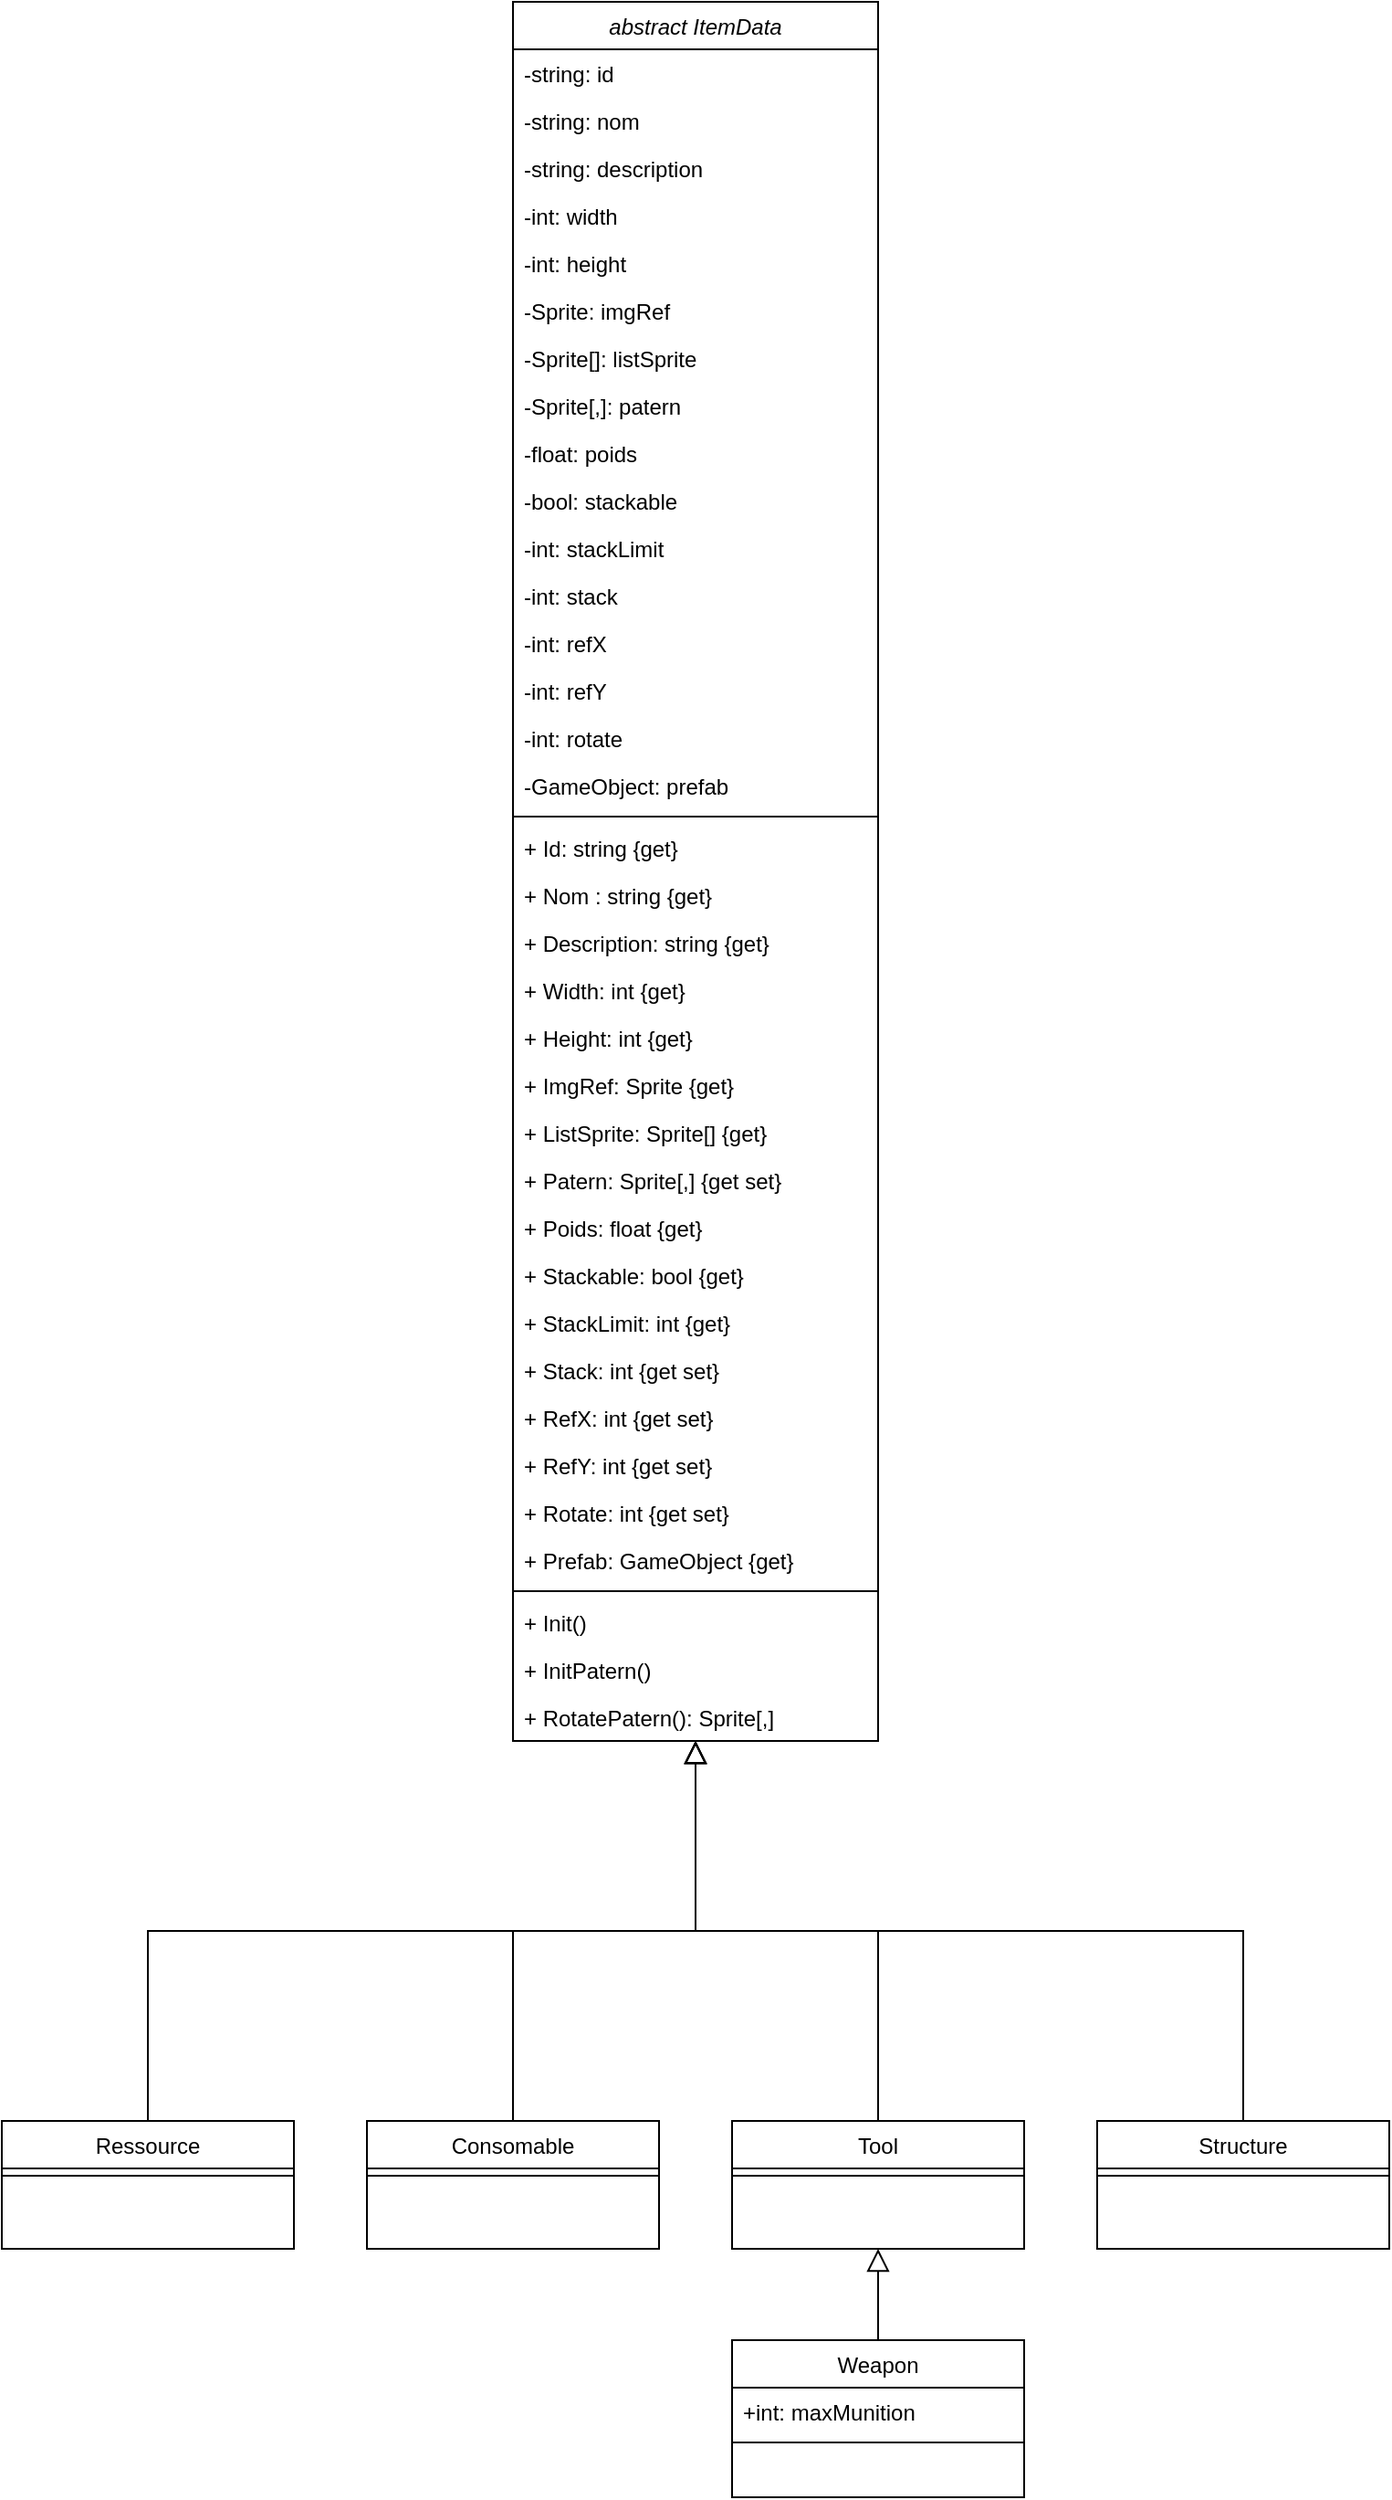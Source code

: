 <mxfile version="24.7.8">
  <diagram name="Item" id="GBWKPSuwXsQC6E5oxjUL">
    <mxGraphModel dx="1882" dy="1108" grid="1" gridSize="10" guides="1" tooltips="1" connect="1" arrows="1" fold="1" page="1" pageScale="1" pageWidth="827" pageHeight="1169" math="0" shadow="0">
      <root>
        <mxCell id="0" />
        <mxCell id="1" parent="0" />
        <mxCell id="X3S-EdGtiEpr1yEXmVk5-1" value="abstract ItemData" style="swimlane;fontStyle=2;align=center;verticalAlign=top;childLayout=stackLayout;horizontal=1;startSize=26;horizontalStack=0;resizeParent=1;resizeLast=0;collapsible=1;marginBottom=0;rounded=0;shadow=0;strokeWidth=1;" vertex="1" parent="1">
          <mxGeometry x="320" y="40" width="200" height="952" as="geometry">
            <mxRectangle x="230" y="140" width="160" height="26" as="alternateBounds" />
          </mxGeometry>
        </mxCell>
        <mxCell id="X3S-EdGtiEpr1yEXmVk5-2" value="-string: id" style="text;align=left;verticalAlign=top;spacingLeft=4;spacingRight=4;overflow=hidden;rotatable=0;points=[[0,0.5],[1,0.5]];portConstraint=eastwest;" vertex="1" parent="X3S-EdGtiEpr1yEXmVk5-1">
          <mxGeometry y="26" width="200" height="26" as="geometry" />
        </mxCell>
        <mxCell id="X3S-EdGtiEpr1yEXmVk5-3" value="-string: nom" style="text;align=left;verticalAlign=top;spacingLeft=4;spacingRight=4;overflow=hidden;rotatable=0;points=[[0,0.5],[1,0.5]];portConstraint=eastwest;rounded=0;shadow=0;html=0;" vertex="1" parent="X3S-EdGtiEpr1yEXmVk5-1">
          <mxGeometry y="52" width="200" height="26" as="geometry" />
        </mxCell>
        <mxCell id="X3S-EdGtiEpr1yEXmVk5-4" value="-string: description" style="text;align=left;verticalAlign=top;spacingLeft=4;spacingRight=4;overflow=hidden;rotatable=0;points=[[0,0.5],[1,0.5]];portConstraint=eastwest;rounded=0;shadow=0;html=0;" vertex="1" parent="X3S-EdGtiEpr1yEXmVk5-1">
          <mxGeometry y="78" width="200" height="26" as="geometry" />
        </mxCell>
        <mxCell id="X3S-EdGtiEpr1yEXmVk5-5" value="-int: width" style="text;align=left;verticalAlign=top;spacingLeft=4;spacingRight=4;overflow=hidden;rotatable=0;points=[[0,0.5],[1,0.5]];portConstraint=eastwest;" vertex="1" parent="X3S-EdGtiEpr1yEXmVk5-1">
          <mxGeometry y="104" width="200" height="26" as="geometry" />
        </mxCell>
        <mxCell id="X3S-EdGtiEpr1yEXmVk5-6" value="-int: height" style="text;align=left;verticalAlign=top;spacingLeft=4;spacingRight=4;overflow=hidden;rotatable=0;points=[[0,0.5],[1,0.5]];portConstraint=eastwest;rounded=0;shadow=0;html=0;" vertex="1" parent="X3S-EdGtiEpr1yEXmVk5-1">
          <mxGeometry y="130" width="200" height="26" as="geometry" />
        </mxCell>
        <mxCell id="X3S-EdGtiEpr1yEXmVk5-7" value="-Sprite: imgRef" style="text;align=left;verticalAlign=top;spacingLeft=4;spacingRight=4;overflow=hidden;rotatable=0;points=[[0,0.5],[1,0.5]];portConstraint=eastwest;rounded=0;shadow=0;html=0;" vertex="1" parent="X3S-EdGtiEpr1yEXmVk5-1">
          <mxGeometry y="156" width="200" height="26" as="geometry" />
        </mxCell>
        <mxCell id="X3S-EdGtiEpr1yEXmVk5-8" value="-Sprite[]: listSprite" style="text;align=left;verticalAlign=top;spacingLeft=4;spacingRight=4;overflow=hidden;rotatable=0;points=[[0,0.5],[1,0.5]];portConstraint=eastwest;" vertex="1" parent="X3S-EdGtiEpr1yEXmVk5-1">
          <mxGeometry y="182" width="200" height="26" as="geometry" />
        </mxCell>
        <mxCell id="X3S-EdGtiEpr1yEXmVk5-9" value="-Sprite[,]: patern" style="text;align=left;verticalAlign=top;spacingLeft=4;spacingRight=4;overflow=hidden;rotatable=0;points=[[0,0.5],[1,0.5]];portConstraint=eastwest;rounded=0;shadow=0;html=0;" vertex="1" parent="X3S-EdGtiEpr1yEXmVk5-1">
          <mxGeometry y="208" width="200" height="26" as="geometry" />
        </mxCell>
        <mxCell id="X3S-EdGtiEpr1yEXmVk5-10" value="-float: poids" style="text;align=left;verticalAlign=top;spacingLeft=4;spacingRight=4;overflow=hidden;rotatable=0;points=[[0,0.5],[1,0.5]];portConstraint=eastwest;rounded=0;shadow=0;html=0;" vertex="1" parent="X3S-EdGtiEpr1yEXmVk5-1">
          <mxGeometry y="234" width="200" height="26" as="geometry" />
        </mxCell>
        <mxCell id="X3S-EdGtiEpr1yEXmVk5-11" value="-bool: stackable" style="text;align=left;verticalAlign=top;spacingLeft=4;spacingRight=4;overflow=hidden;rotatable=0;points=[[0,0.5],[1,0.5]];portConstraint=eastwest;rounded=0;shadow=0;html=0;" vertex="1" parent="X3S-EdGtiEpr1yEXmVk5-1">
          <mxGeometry y="260" width="200" height="26" as="geometry" />
        </mxCell>
        <mxCell id="X3S-EdGtiEpr1yEXmVk5-12" value="-int: stackLimit" style="text;align=left;verticalAlign=top;spacingLeft=4;spacingRight=4;overflow=hidden;rotatable=0;points=[[0,0.5],[1,0.5]];portConstraint=eastwest;" vertex="1" parent="X3S-EdGtiEpr1yEXmVk5-1">
          <mxGeometry y="286" width="200" height="26" as="geometry" />
        </mxCell>
        <mxCell id="X3S-EdGtiEpr1yEXmVk5-13" value="-int: stack" style="text;align=left;verticalAlign=top;spacingLeft=4;spacingRight=4;overflow=hidden;rotatable=0;points=[[0,0.5],[1,0.5]];portConstraint=eastwest;rounded=0;shadow=0;html=0;" vertex="1" parent="X3S-EdGtiEpr1yEXmVk5-1">
          <mxGeometry y="312" width="200" height="26" as="geometry" />
        </mxCell>
        <mxCell id="X3S-EdGtiEpr1yEXmVk5-14" value="-int: refX" style="text;align=left;verticalAlign=top;spacingLeft=4;spacingRight=4;overflow=hidden;rotatable=0;points=[[0,0.5],[1,0.5]];portConstraint=eastwest;" vertex="1" parent="X3S-EdGtiEpr1yEXmVk5-1">
          <mxGeometry y="338" width="200" height="26" as="geometry" />
        </mxCell>
        <mxCell id="X3S-EdGtiEpr1yEXmVk5-15" value="-int: refY" style="text;align=left;verticalAlign=top;spacingLeft=4;spacingRight=4;overflow=hidden;rotatable=0;points=[[0,0.5],[1,0.5]];portConstraint=eastwest;rounded=0;shadow=0;html=0;" vertex="1" parent="X3S-EdGtiEpr1yEXmVk5-1">
          <mxGeometry y="364" width="200" height="26" as="geometry" />
        </mxCell>
        <mxCell id="X3S-EdGtiEpr1yEXmVk5-16" value="-int: rotate" style="text;align=left;verticalAlign=top;spacingLeft=4;spacingRight=4;overflow=hidden;rotatable=0;points=[[0,0.5],[1,0.5]];portConstraint=eastwest;rounded=0;shadow=0;html=0;" vertex="1" parent="X3S-EdGtiEpr1yEXmVk5-1">
          <mxGeometry y="390" width="200" height="26" as="geometry" />
        </mxCell>
        <mxCell id="X3S-EdGtiEpr1yEXmVk5-17" value="-GameObject: prefab" style="text;align=left;verticalAlign=top;spacingLeft=4;spacingRight=4;overflow=hidden;rotatable=0;points=[[0,0.5],[1,0.5]];portConstraint=eastwest;rounded=0;shadow=0;html=0;" vertex="1" parent="X3S-EdGtiEpr1yEXmVk5-1">
          <mxGeometry y="416" width="200" height="26" as="geometry" />
        </mxCell>
        <mxCell id="X3S-EdGtiEpr1yEXmVk5-18" value="" style="line;html=1;strokeWidth=1;align=left;verticalAlign=middle;spacingTop=-1;spacingLeft=3;spacingRight=3;rotatable=0;labelPosition=right;points=[];portConstraint=eastwest;" vertex="1" parent="X3S-EdGtiEpr1yEXmVk5-1">
          <mxGeometry y="442" width="200" height="8" as="geometry" />
        </mxCell>
        <mxCell id="X3S-EdGtiEpr1yEXmVk5-19" value="+ Id: string {get}" style="text;align=left;verticalAlign=top;spacingLeft=4;spacingRight=4;overflow=hidden;rotatable=0;points=[[0,0.5],[1,0.5]];portConstraint=eastwest;" vertex="1" parent="X3S-EdGtiEpr1yEXmVk5-1">
          <mxGeometry y="450" width="200" height="26" as="geometry" />
        </mxCell>
        <mxCell id="X3S-EdGtiEpr1yEXmVk5-20" value="+ Nom : string {get}" style="text;align=left;verticalAlign=top;spacingLeft=4;spacingRight=4;overflow=hidden;rotatable=0;points=[[0,0.5],[1,0.5]];portConstraint=eastwest;rounded=0;shadow=0;html=0;" vertex="1" parent="X3S-EdGtiEpr1yEXmVk5-1">
          <mxGeometry y="476" width="200" height="26" as="geometry" />
        </mxCell>
        <mxCell id="X3S-EdGtiEpr1yEXmVk5-21" value="+ Description: string {get}" style="text;align=left;verticalAlign=top;spacingLeft=4;spacingRight=4;overflow=hidden;rotatable=0;points=[[0,0.5],[1,0.5]];portConstraint=eastwest;rounded=0;shadow=0;html=0;" vertex="1" parent="X3S-EdGtiEpr1yEXmVk5-1">
          <mxGeometry y="502" width="200" height="26" as="geometry" />
        </mxCell>
        <mxCell id="X3S-EdGtiEpr1yEXmVk5-22" value="+ Width: int {get}" style="text;align=left;verticalAlign=top;spacingLeft=4;spacingRight=4;overflow=hidden;rotatable=0;points=[[0,0.5],[1,0.5]];portConstraint=eastwest;" vertex="1" parent="X3S-EdGtiEpr1yEXmVk5-1">
          <mxGeometry y="528" width="200" height="26" as="geometry" />
        </mxCell>
        <mxCell id="X3S-EdGtiEpr1yEXmVk5-23" value="+ Height: int {get}" style="text;align=left;verticalAlign=top;spacingLeft=4;spacingRight=4;overflow=hidden;rotatable=0;points=[[0,0.5],[1,0.5]];portConstraint=eastwest;rounded=0;shadow=0;html=0;" vertex="1" parent="X3S-EdGtiEpr1yEXmVk5-1">
          <mxGeometry y="554" width="200" height="26" as="geometry" />
        </mxCell>
        <mxCell id="X3S-EdGtiEpr1yEXmVk5-24" value="+ ImgRef: Sprite {get}" style="text;align=left;verticalAlign=top;spacingLeft=4;spacingRight=4;overflow=hidden;rotatable=0;points=[[0,0.5],[1,0.5]];portConstraint=eastwest;rounded=0;shadow=0;html=0;" vertex="1" parent="X3S-EdGtiEpr1yEXmVk5-1">
          <mxGeometry y="580" width="200" height="26" as="geometry" />
        </mxCell>
        <mxCell id="X3S-EdGtiEpr1yEXmVk5-25" value="+ ListSprite: Sprite[] {get}" style="text;align=left;verticalAlign=top;spacingLeft=4;spacingRight=4;overflow=hidden;rotatable=0;points=[[0,0.5],[1,0.5]];portConstraint=eastwest;" vertex="1" parent="X3S-EdGtiEpr1yEXmVk5-1">
          <mxGeometry y="606" width="200" height="26" as="geometry" />
        </mxCell>
        <mxCell id="X3S-EdGtiEpr1yEXmVk5-26" value="+ Patern: Sprite[,] {get set}" style="text;align=left;verticalAlign=top;spacingLeft=4;spacingRight=4;overflow=hidden;rotatable=0;points=[[0,0.5],[1,0.5]];portConstraint=eastwest;rounded=0;shadow=0;html=0;" vertex="1" parent="X3S-EdGtiEpr1yEXmVk5-1">
          <mxGeometry y="632" width="200" height="26" as="geometry" />
        </mxCell>
        <mxCell id="X3S-EdGtiEpr1yEXmVk5-27" value="+ Poids: float {get}" style="text;align=left;verticalAlign=top;spacingLeft=4;spacingRight=4;overflow=hidden;rotatable=0;points=[[0,0.5],[1,0.5]];portConstraint=eastwest;rounded=0;shadow=0;html=0;" vertex="1" parent="X3S-EdGtiEpr1yEXmVk5-1">
          <mxGeometry y="658" width="200" height="26" as="geometry" />
        </mxCell>
        <mxCell id="X3S-EdGtiEpr1yEXmVk5-28" value="+ Stackable: bool {get}" style="text;align=left;verticalAlign=top;spacingLeft=4;spacingRight=4;overflow=hidden;rotatable=0;points=[[0,0.5],[1,0.5]];portConstraint=eastwest;rounded=0;shadow=0;html=0;" vertex="1" parent="X3S-EdGtiEpr1yEXmVk5-1">
          <mxGeometry y="684" width="200" height="26" as="geometry" />
        </mxCell>
        <mxCell id="X3S-EdGtiEpr1yEXmVk5-29" value="+ StackLimit: int {get}" style="text;align=left;verticalAlign=top;spacingLeft=4;spacingRight=4;overflow=hidden;rotatable=0;points=[[0,0.5],[1,0.5]];portConstraint=eastwest;" vertex="1" parent="X3S-EdGtiEpr1yEXmVk5-1">
          <mxGeometry y="710" width="200" height="26" as="geometry" />
        </mxCell>
        <mxCell id="X3S-EdGtiEpr1yEXmVk5-30" value="+ Stack: int {get set} " style="text;align=left;verticalAlign=top;spacingLeft=4;spacingRight=4;overflow=hidden;rotatable=0;points=[[0,0.5],[1,0.5]];portConstraint=eastwest;rounded=0;shadow=0;html=0;" vertex="1" parent="X3S-EdGtiEpr1yEXmVk5-1">
          <mxGeometry y="736" width="200" height="26" as="geometry" />
        </mxCell>
        <mxCell id="X3S-EdGtiEpr1yEXmVk5-31" value="+ RefX: int {get set} " style="text;align=left;verticalAlign=top;spacingLeft=4;spacingRight=4;overflow=hidden;rotatable=0;points=[[0,0.5],[1,0.5]];portConstraint=eastwest;" vertex="1" parent="X3S-EdGtiEpr1yEXmVk5-1">
          <mxGeometry y="762" width="200" height="26" as="geometry" />
        </mxCell>
        <mxCell id="X3S-EdGtiEpr1yEXmVk5-32" value="+ RefY: int {get set}" style="text;align=left;verticalAlign=top;spacingLeft=4;spacingRight=4;overflow=hidden;rotatable=0;points=[[0,0.5],[1,0.5]];portConstraint=eastwest;rounded=0;shadow=0;html=0;" vertex="1" parent="X3S-EdGtiEpr1yEXmVk5-1">
          <mxGeometry y="788" width="200" height="26" as="geometry" />
        </mxCell>
        <mxCell id="X3S-EdGtiEpr1yEXmVk5-33" value="+ Rotate: int {get set}" style="text;align=left;verticalAlign=top;spacingLeft=4;spacingRight=4;overflow=hidden;rotatable=0;points=[[0,0.5],[1,0.5]];portConstraint=eastwest;rounded=0;shadow=0;html=0;" vertex="1" parent="X3S-EdGtiEpr1yEXmVk5-1">
          <mxGeometry y="814" width="200" height="26" as="geometry" />
        </mxCell>
        <mxCell id="X3S-EdGtiEpr1yEXmVk5-34" value="+ Prefab: GameObject {get}" style="text;align=left;verticalAlign=top;spacingLeft=4;spacingRight=4;overflow=hidden;rotatable=0;points=[[0,0.5],[1,0.5]];portConstraint=eastwest;rounded=0;shadow=0;html=0;" vertex="1" parent="X3S-EdGtiEpr1yEXmVk5-1">
          <mxGeometry y="840" width="200" height="26" as="geometry" />
        </mxCell>
        <mxCell id="X3S-EdGtiEpr1yEXmVk5-35" value="" style="line;html=1;strokeWidth=1;align=left;verticalAlign=middle;spacingTop=-1;spacingLeft=3;spacingRight=3;rotatable=0;labelPosition=right;points=[];portConstraint=eastwest;" vertex="1" parent="X3S-EdGtiEpr1yEXmVk5-1">
          <mxGeometry y="866" width="200" height="8" as="geometry" />
        </mxCell>
        <mxCell id="X3S-EdGtiEpr1yEXmVk5-36" value="+ Init()" style="text;align=left;verticalAlign=top;spacingLeft=4;spacingRight=4;overflow=hidden;rotatable=0;points=[[0,0.5],[1,0.5]];portConstraint=eastwest;rounded=0;shadow=0;html=0;" vertex="1" parent="X3S-EdGtiEpr1yEXmVk5-1">
          <mxGeometry y="874" width="200" height="26" as="geometry" />
        </mxCell>
        <mxCell id="X3S-EdGtiEpr1yEXmVk5-37" value="+ InitPatern()" style="text;align=left;verticalAlign=top;spacingLeft=4;spacingRight=4;overflow=hidden;rotatable=0;points=[[0,0.5],[1,0.5]];portConstraint=eastwest;rounded=0;shadow=0;html=0;" vertex="1" parent="X3S-EdGtiEpr1yEXmVk5-1">
          <mxGeometry y="900" width="200" height="26" as="geometry" />
        </mxCell>
        <mxCell id="X3S-EdGtiEpr1yEXmVk5-38" value="+ RotatePatern(): Sprite[,]" style="text;align=left;verticalAlign=top;spacingLeft=4;spacingRight=4;overflow=hidden;rotatable=0;points=[[0,0.5],[1,0.5]];portConstraint=eastwest;rounded=0;shadow=0;html=0;" vertex="1" parent="X3S-EdGtiEpr1yEXmVk5-1">
          <mxGeometry y="926" width="200" height="26" as="geometry" />
        </mxCell>
        <mxCell id="X3S-EdGtiEpr1yEXmVk5-39" value="Ressource" style="swimlane;fontStyle=0;align=center;verticalAlign=top;childLayout=stackLayout;horizontal=1;startSize=26;horizontalStack=0;resizeParent=1;resizeLast=0;collapsible=1;marginBottom=0;rounded=0;shadow=0;strokeWidth=1;" vertex="1" parent="1">
          <mxGeometry x="40" y="1200" width="160" height="70" as="geometry">
            <mxRectangle x="130" y="380" width="160" height="26" as="alternateBounds" />
          </mxGeometry>
        </mxCell>
        <mxCell id="X3S-EdGtiEpr1yEXmVk5-40" value="" style="line;html=1;strokeWidth=1;align=left;verticalAlign=middle;spacingTop=-1;spacingLeft=3;spacingRight=3;rotatable=0;labelPosition=right;points=[];portConstraint=eastwest;" vertex="1" parent="X3S-EdGtiEpr1yEXmVk5-39">
          <mxGeometry y="26" width="160" height="8" as="geometry" />
        </mxCell>
        <mxCell id="X3S-EdGtiEpr1yEXmVk5-41" value="" style="endArrow=block;endSize=10;endFill=0;shadow=0;strokeWidth=1;rounded=0;curved=0;edgeStyle=elbowEdgeStyle;elbow=vertical;" edge="1" parent="1" source="X3S-EdGtiEpr1yEXmVk5-39" target="X3S-EdGtiEpr1yEXmVk5-1">
          <mxGeometry width="160" relative="1" as="geometry">
            <mxPoint x="200" y="203" as="sourcePoint" />
            <mxPoint x="200" y="203" as="targetPoint" />
          </mxGeometry>
        </mxCell>
        <mxCell id="X3S-EdGtiEpr1yEXmVk5-42" value="Consomable" style="swimlane;fontStyle=0;align=center;verticalAlign=top;childLayout=stackLayout;horizontal=1;startSize=26;horizontalStack=0;resizeParent=1;resizeLast=0;collapsible=1;marginBottom=0;rounded=0;shadow=0;strokeWidth=1;" vertex="1" parent="1">
          <mxGeometry x="240" y="1200" width="160" height="70" as="geometry">
            <mxRectangle x="340" y="380" width="170" height="26" as="alternateBounds" />
          </mxGeometry>
        </mxCell>
        <mxCell id="X3S-EdGtiEpr1yEXmVk5-43" value="" style="line;html=1;strokeWidth=1;align=left;verticalAlign=middle;spacingTop=-1;spacingLeft=3;spacingRight=3;rotatable=0;labelPosition=right;points=[];portConstraint=eastwest;" vertex="1" parent="X3S-EdGtiEpr1yEXmVk5-42">
          <mxGeometry y="26" width="160" height="8" as="geometry" />
        </mxCell>
        <mxCell id="X3S-EdGtiEpr1yEXmVk5-44" value="" style="endArrow=block;endSize=10;endFill=0;shadow=0;strokeWidth=1;rounded=0;curved=0;edgeStyle=elbowEdgeStyle;elbow=vertical;" edge="1" parent="1" source="X3S-EdGtiEpr1yEXmVk5-42" target="X3S-EdGtiEpr1yEXmVk5-1">
          <mxGeometry width="160" relative="1" as="geometry">
            <mxPoint x="210" y="373" as="sourcePoint" />
            <mxPoint x="310" y="271" as="targetPoint" />
          </mxGeometry>
        </mxCell>
        <mxCell id="X3S-EdGtiEpr1yEXmVk5-45" value="Tool" style="swimlane;fontStyle=0;align=center;verticalAlign=top;childLayout=stackLayout;horizontal=1;startSize=26;horizontalStack=0;resizeParent=1;resizeLast=0;collapsible=1;marginBottom=0;rounded=0;shadow=0;strokeWidth=1;" vertex="1" parent="1">
          <mxGeometry x="440" y="1200" width="160" height="70" as="geometry">
            <mxRectangle x="340" y="380" width="170" height="26" as="alternateBounds" />
          </mxGeometry>
        </mxCell>
        <mxCell id="X3S-EdGtiEpr1yEXmVk5-46" value="" style="line;html=1;strokeWidth=1;align=left;verticalAlign=middle;spacingTop=-1;spacingLeft=3;spacingRight=3;rotatable=0;labelPosition=right;points=[];portConstraint=eastwest;" vertex="1" parent="X3S-EdGtiEpr1yEXmVk5-45">
          <mxGeometry y="26" width="160" height="8" as="geometry" />
        </mxCell>
        <mxCell id="X3S-EdGtiEpr1yEXmVk5-47" value="" style="endArrow=block;endSize=10;endFill=0;shadow=0;strokeWidth=1;rounded=0;curved=0;edgeStyle=elbowEdgeStyle;elbow=vertical;" edge="1" parent="1" source="X3S-EdGtiEpr1yEXmVk5-45" target="X3S-EdGtiEpr1yEXmVk5-1">
          <mxGeometry width="160" relative="1" as="geometry">
            <mxPoint x="560" y="464" as="sourcePoint" />
            <mxPoint x="550" y="398" as="targetPoint" />
          </mxGeometry>
        </mxCell>
        <mxCell id="X3S-EdGtiEpr1yEXmVk5-48" value="Weapon" style="swimlane;fontStyle=0;align=center;verticalAlign=top;childLayout=stackLayout;horizontal=1;startSize=26;horizontalStack=0;resizeParent=1;resizeLast=0;collapsible=1;marginBottom=0;rounded=0;shadow=0;strokeWidth=1;" vertex="1" parent="1">
          <mxGeometry x="440" y="1320" width="160" height="86" as="geometry">
            <mxRectangle x="340" y="380" width="170" height="26" as="alternateBounds" />
          </mxGeometry>
        </mxCell>
        <mxCell id="X3S-EdGtiEpr1yEXmVk5-49" value="+int: maxMunition" style="text;align=left;verticalAlign=top;spacingLeft=4;spacingRight=4;overflow=hidden;rotatable=0;points=[[0,0.5],[1,0.5]];portConstraint=eastwest;rounded=0;shadow=0;html=0;" vertex="1" parent="X3S-EdGtiEpr1yEXmVk5-48">
          <mxGeometry y="26" width="160" height="26" as="geometry" />
        </mxCell>
        <mxCell id="X3S-EdGtiEpr1yEXmVk5-50" value="" style="line;html=1;strokeWidth=1;align=left;verticalAlign=middle;spacingTop=-1;spacingLeft=3;spacingRight=3;rotatable=0;labelPosition=right;points=[];portConstraint=eastwest;" vertex="1" parent="X3S-EdGtiEpr1yEXmVk5-48">
          <mxGeometry y="52" width="160" height="8" as="geometry" />
        </mxCell>
        <mxCell id="X3S-EdGtiEpr1yEXmVk5-51" value="Structure" style="swimlane;fontStyle=0;align=center;verticalAlign=top;childLayout=stackLayout;horizontal=1;startSize=26;horizontalStack=0;resizeParent=1;resizeLast=0;collapsible=1;marginBottom=0;rounded=0;shadow=0;strokeWidth=1;" vertex="1" parent="1">
          <mxGeometry x="640" y="1200" width="160" height="70" as="geometry">
            <mxRectangle x="340" y="380" width="170" height="26" as="alternateBounds" />
          </mxGeometry>
        </mxCell>
        <mxCell id="X3S-EdGtiEpr1yEXmVk5-52" value="" style="line;html=1;strokeWidth=1;align=left;verticalAlign=middle;spacingTop=-1;spacingLeft=3;spacingRight=3;rotatable=0;labelPosition=right;points=[];portConstraint=eastwest;" vertex="1" parent="X3S-EdGtiEpr1yEXmVk5-51">
          <mxGeometry y="26" width="160" height="8" as="geometry" />
        </mxCell>
        <mxCell id="X3S-EdGtiEpr1yEXmVk5-53" value="" style="endArrow=block;endSize=10;endFill=0;shadow=0;strokeWidth=1;rounded=0;curved=0;edgeStyle=elbowEdgeStyle;elbow=vertical;" edge="1" parent="1" source="X3S-EdGtiEpr1yEXmVk5-51" target="X3S-EdGtiEpr1yEXmVk5-1">
          <mxGeometry width="160" relative="1" as="geometry">
            <mxPoint x="660" y="1178" as="sourcePoint" />
            <mxPoint x="560" y="970" as="targetPoint" />
          </mxGeometry>
        </mxCell>
        <mxCell id="X3S-EdGtiEpr1yEXmVk5-54" value="" style="endArrow=block;endSize=10;endFill=0;shadow=0;strokeWidth=1;rounded=0;curved=0;edgeStyle=elbowEdgeStyle;elbow=vertical;" edge="1" parent="1" source="X3S-EdGtiEpr1yEXmVk5-48" target="X3S-EdGtiEpr1yEXmVk5-45">
          <mxGeometry width="160" relative="1" as="geometry">
            <mxPoint x="240" y="1558" as="sourcePoint" />
            <mxPoint x="340" y="1350" as="targetPoint" />
          </mxGeometry>
        </mxCell>
      </root>
    </mxGraphModel>
  </diagram>
</mxfile>
